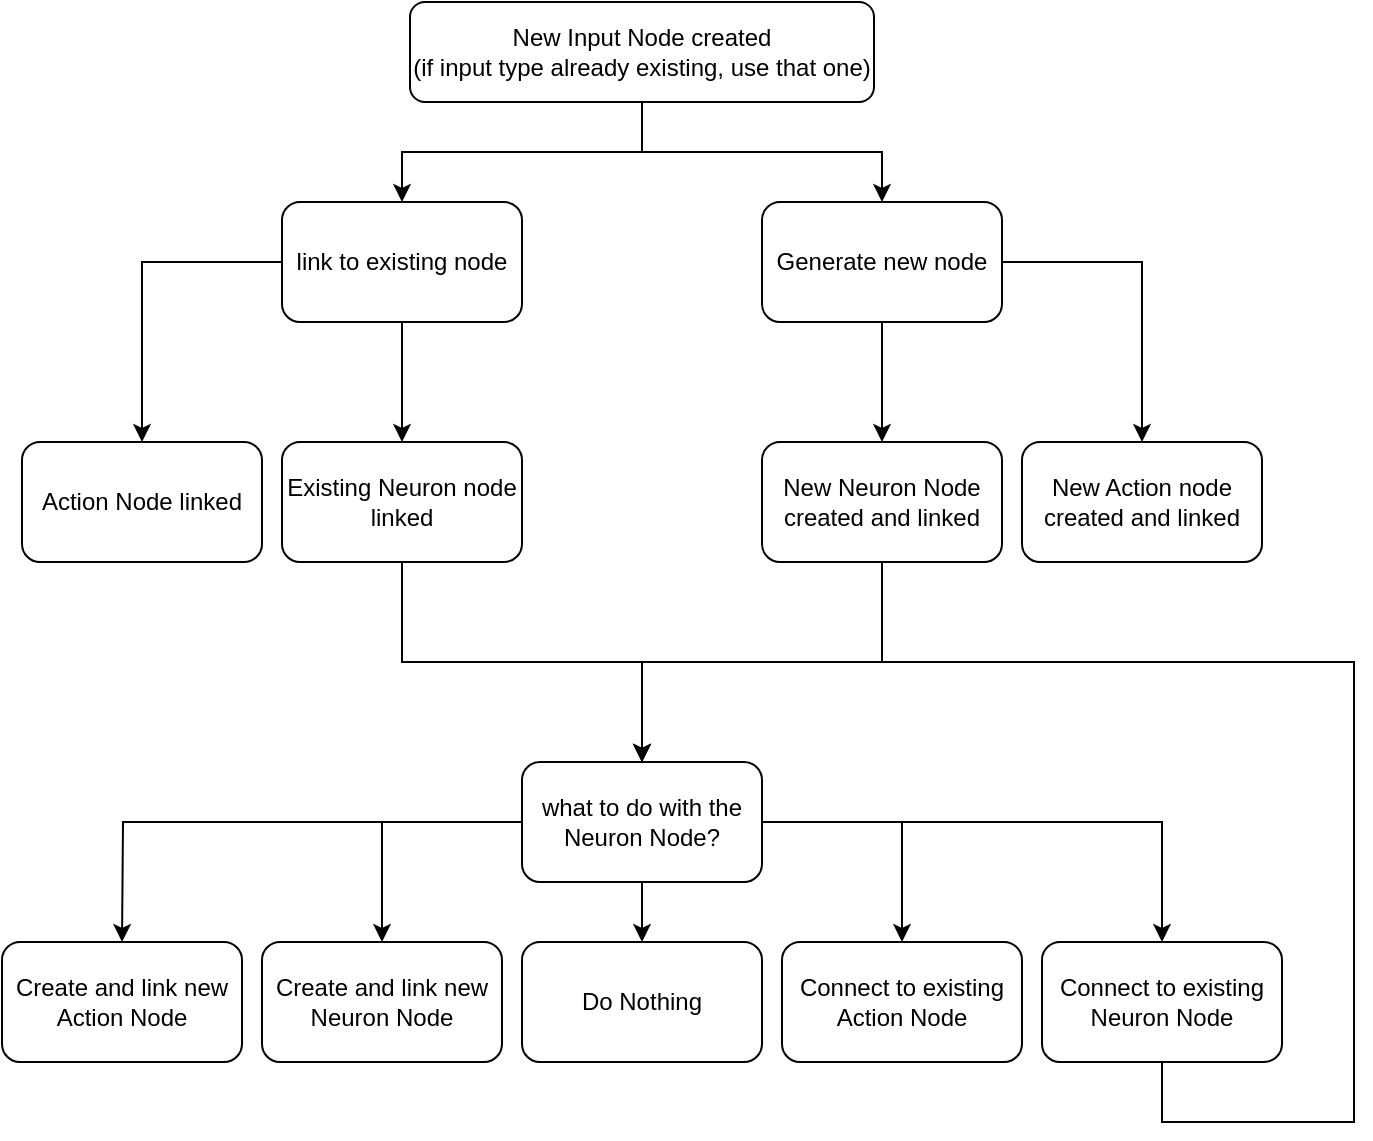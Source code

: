 <mxfile version="23.1.5" type="device" pages="2">
  <diagram name="Page-1" id="T-5lhI4piRA1Wk0Vyas-">
    <mxGraphModel dx="2074" dy="1134" grid="1" gridSize="10" guides="1" tooltips="1" connect="1" arrows="1" fold="1" page="1" pageScale="1" pageWidth="827" pageHeight="1169" math="0" shadow="0">
      <root>
        <mxCell id="0" />
        <mxCell id="1" parent="0" />
        <mxCell id="JrSP3mpOHgf687Y7e9rM-3" value="" style="edgeStyle=orthogonalEdgeStyle;rounded=0;orthogonalLoop=1;jettySize=auto;html=1;" parent="1" source="JrSP3mpOHgf687Y7e9rM-1" target="JrSP3mpOHgf687Y7e9rM-2" edge="1">
          <mxGeometry relative="1" as="geometry" />
        </mxCell>
        <mxCell id="JrSP3mpOHgf687Y7e9rM-5" value="" style="edgeStyle=orthogonalEdgeStyle;rounded=0;orthogonalLoop=1;jettySize=auto;html=1;" parent="1" source="JrSP3mpOHgf687Y7e9rM-1" target="JrSP3mpOHgf687Y7e9rM-4" edge="1">
          <mxGeometry relative="1" as="geometry" />
        </mxCell>
        <mxCell id="JrSP3mpOHgf687Y7e9rM-1" value="New Input Node created&lt;br&gt;(if input type already existing, use that one)" style="rounded=1;whiteSpace=wrap;html=1;" parent="1" vertex="1">
          <mxGeometry x="298" y="20" width="232" height="50" as="geometry" />
        </mxCell>
        <mxCell id="JrSP3mpOHgf687Y7e9rM-12" value="" style="edgeStyle=orthogonalEdgeStyle;rounded=0;orthogonalLoop=1;jettySize=auto;html=1;" parent="1" source="JrSP3mpOHgf687Y7e9rM-2" target="JrSP3mpOHgf687Y7e9rM-11" edge="1">
          <mxGeometry relative="1" as="geometry" />
        </mxCell>
        <mxCell id="JrSP3mpOHgf687Y7e9rM-14" value="" style="edgeStyle=orthogonalEdgeStyle;rounded=0;orthogonalLoop=1;jettySize=auto;html=1;" parent="1" source="JrSP3mpOHgf687Y7e9rM-2" target="JrSP3mpOHgf687Y7e9rM-13" edge="1">
          <mxGeometry relative="1" as="geometry" />
        </mxCell>
        <mxCell id="JrSP3mpOHgf687Y7e9rM-2" value="link to existing node" style="whiteSpace=wrap;html=1;rounded=1;" parent="1" vertex="1">
          <mxGeometry x="234" y="120" width="120" height="60" as="geometry" />
        </mxCell>
        <mxCell id="JrSP3mpOHgf687Y7e9rM-8" value="" style="edgeStyle=orthogonalEdgeStyle;rounded=0;orthogonalLoop=1;jettySize=auto;html=1;" parent="1" source="JrSP3mpOHgf687Y7e9rM-4" target="JrSP3mpOHgf687Y7e9rM-7" edge="1">
          <mxGeometry relative="1" as="geometry" />
        </mxCell>
        <mxCell id="JrSP3mpOHgf687Y7e9rM-10" value="" style="edgeStyle=orthogonalEdgeStyle;rounded=0;orthogonalLoop=1;jettySize=auto;html=1;" parent="1" source="JrSP3mpOHgf687Y7e9rM-4" target="JrSP3mpOHgf687Y7e9rM-9" edge="1">
          <mxGeometry relative="1" as="geometry" />
        </mxCell>
        <mxCell id="JrSP3mpOHgf687Y7e9rM-4" value="Generate new node" style="whiteSpace=wrap;html=1;rounded=1;" parent="1" vertex="1">
          <mxGeometry x="474" y="120" width="120" height="60" as="geometry" />
        </mxCell>
        <mxCell id="JrSP3mpOHgf687Y7e9rM-18" style="edgeStyle=orthogonalEdgeStyle;rounded=0;orthogonalLoop=1;jettySize=auto;html=1;exitX=0.5;exitY=1;exitDx=0;exitDy=0;" parent="1" source="JrSP3mpOHgf687Y7e9rM-7" target="JrSP3mpOHgf687Y7e9rM-15" edge="1">
          <mxGeometry relative="1" as="geometry" />
        </mxCell>
        <mxCell id="JrSP3mpOHgf687Y7e9rM-7" value="New Neuron Node&lt;br&gt;created and linked" style="whiteSpace=wrap;html=1;rounded=1;" parent="1" vertex="1">
          <mxGeometry x="474" y="240" width="120" height="60" as="geometry" />
        </mxCell>
        <mxCell id="JrSP3mpOHgf687Y7e9rM-9" value="New Action node&lt;br&gt;created and linked" style="whiteSpace=wrap;html=1;rounded=1;" parent="1" vertex="1">
          <mxGeometry x="604" y="240" width="120" height="60" as="geometry" />
        </mxCell>
        <mxCell id="JrSP3mpOHgf687Y7e9rM-11" value="Action Node linked" style="whiteSpace=wrap;html=1;rounded=1;" parent="1" vertex="1">
          <mxGeometry x="104" y="240" width="120" height="60" as="geometry" />
        </mxCell>
        <mxCell id="JrSP3mpOHgf687Y7e9rM-16" value="" style="edgeStyle=orthogonalEdgeStyle;rounded=0;orthogonalLoop=1;jettySize=auto;html=1;" parent="1" source="JrSP3mpOHgf687Y7e9rM-13" target="JrSP3mpOHgf687Y7e9rM-15" edge="1">
          <mxGeometry relative="1" as="geometry" />
        </mxCell>
        <mxCell id="JrSP3mpOHgf687Y7e9rM-13" value="Existing Neuron node linked" style="whiteSpace=wrap;html=1;rounded=1;" parent="1" vertex="1">
          <mxGeometry x="234" y="240" width="120" height="60" as="geometry" />
        </mxCell>
        <mxCell id="JrSP3mpOHgf687Y7e9rM-22" value="" style="edgeStyle=orthogonalEdgeStyle;rounded=0;orthogonalLoop=1;jettySize=auto;html=1;" parent="1" source="JrSP3mpOHgf687Y7e9rM-15" edge="1">
          <mxGeometry relative="1" as="geometry">
            <mxPoint x="154.0" y="490" as="targetPoint" />
          </mxGeometry>
        </mxCell>
        <mxCell id="JrSP3mpOHgf687Y7e9rM-24" value="" style="edgeStyle=orthogonalEdgeStyle;rounded=0;orthogonalLoop=1;jettySize=auto;html=1;" parent="1" source="JrSP3mpOHgf687Y7e9rM-15" target="JrSP3mpOHgf687Y7e9rM-23" edge="1">
          <mxGeometry relative="1" as="geometry" />
        </mxCell>
        <mxCell id="JrSP3mpOHgf687Y7e9rM-26" value="" style="edgeStyle=orthogonalEdgeStyle;rounded=0;orthogonalLoop=1;jettySize=auto;html=1;" parent="1" source="JrSP3mpOHgf687Y7e9rM-15" target="JrSP3mpOHgf687Y7e9rM-25" edge="1">
          <mxGeometry relative="1" as="geometry" />
        </mxCell>
        <mxCell id="JrSP3mpOHgf687Y7e9rM-28" value="" style="edgeStyle=orthogonalEdgeStyle;rounded=0;orthogonalLoop=1;jettySize=auto;html=1;" parent="1" source="JrSP3mpOHgf687Y7e9rM-15" target="JrSP3mpOHgf687Y7e9rM-27" edge="1">
          <mxGeometry relative="1" as="geometry" />
        </mxCell>
        <mxCell id="JrSP3mpOHgf687Y7e9rM-30" style="edgeStyle=orthogonalEdgeStyle;rounded=0;orthogonalLoop=1;jettySize=auto;html=1;exitX=1;exitY=0.5;exitDx=0;exitDy=0;" parent="1" source="JrSP3mpOHgf687Y7e9rM-15" target="JrSP3mpOHgf687Y7e9rM-29" edge="1">
          <mxGeometry relative="1" as="geometry" />
        </mxCell>
        <mxCell id="JrSP3mpOHgf687Y7e9rM-15" value="what to do with the Neuron Node?" style="whiteSpace=wrap;html=1;rounded=1;" parent="1" vertex="1">
          <mxGeometry x="354" y="400" width="120" height="60" as="geometry" />
        </mxCell>
        <mxCell id="JrSP3mpOHgf687Y7e9rM-21" value="Create and link new Action Node" style="whiteSpace=wrap;html=1;rounded=1;" parent="1" vertex="1">
          <mxGeometry x="94" y="490" width="120" height="60" as="geometry" />
        </mxCell>
        <mxCell id="JrSP3mpOHgf687Y7e9rM-23" value="Connect to existing Action Node" style="whiteSpace=wrap;html=1;rounded=1;" parent="1" vertex="1">
          <mxGeometry x="484" y="490" width="120" height="60" as="geometry" />
        </mxCell>
        <mxCell id="JrSP3mpOHgf687Y7e9rM-25" value="Create and link new Neuron Node" style="whiteSpace=wrap;html=1;rounded=1;" parent="1" vertex="1">
          <mxGeometry x="224" y="490" width="120" height="60" as="geometry" />
        </mxCell>
        <mxCell id="JrSP3mpOHgf687Y7e9rM-27" value="Do Nothing" style="whiteSpace=wrap;html=1;rounded=1;" parent="1" vertex="1">
          <mxGeometry x="354" y="490" width="120" height="60" as="geometry" />
        </mxCell>
        <mxCell id="JrSP3mpOHgf687Y7e9rM-37" style="edgeStyle=orthogonalEdgeStyle;rounded=0;orthogonalLoop=1;jettySize=auto;html=1;exitX=0.5;exitY=1;exitDx=0;exitDy=0;entryX=0.5;entryY=0;entryDx=0;entryDy=0;" parent="1" source="JrSP3mpOHgf687Y7e9rM-29" target="JrSP3mpOHgf687Y7e9rM-15" edge="1">
          <mxGeometry relative="1" as="geometry">
            <Array as="points">
              <mxPoint x="674" y="580" />
              <mxPoint x="770" y="580" />
              <mxPoint x="770" y="350" />
              <mxPoint x="414" y="350" />
            </Array>
          </mxGeometry>
        </mxCell>
        <mxCell id="JrSP3mpOHgf687Y7e9rM-29" value="Connect to existing Neuron Node" style="whiteSpace=wrap;html=1;rounded=1;" parent="1" vertex="1">
          <mxGeometry x="614" y="490" width="120" height="60" as="geometry" />
        </mxCell>
      </root>
    </mxGraphModel>
  </diagram>
  <diagram id="BqHRdOfSSR1ggBvOl8-r" name="Page-2">
    <mxGraphModel dx="2074" dy="1134" grid="1" gridSize="10" guides="1" tooltips="1" connect="1" arrows="1" fold="1" page="1" pageScale="1" pageWidth="827" pageHeight="1169" math="0" shadow="0">
      <root>
        <mxCell id="0" />
        <mxCell id="1" parent="0" />
      </root>
    </mxGraphModel>
  </diagram>
</mxfile>
